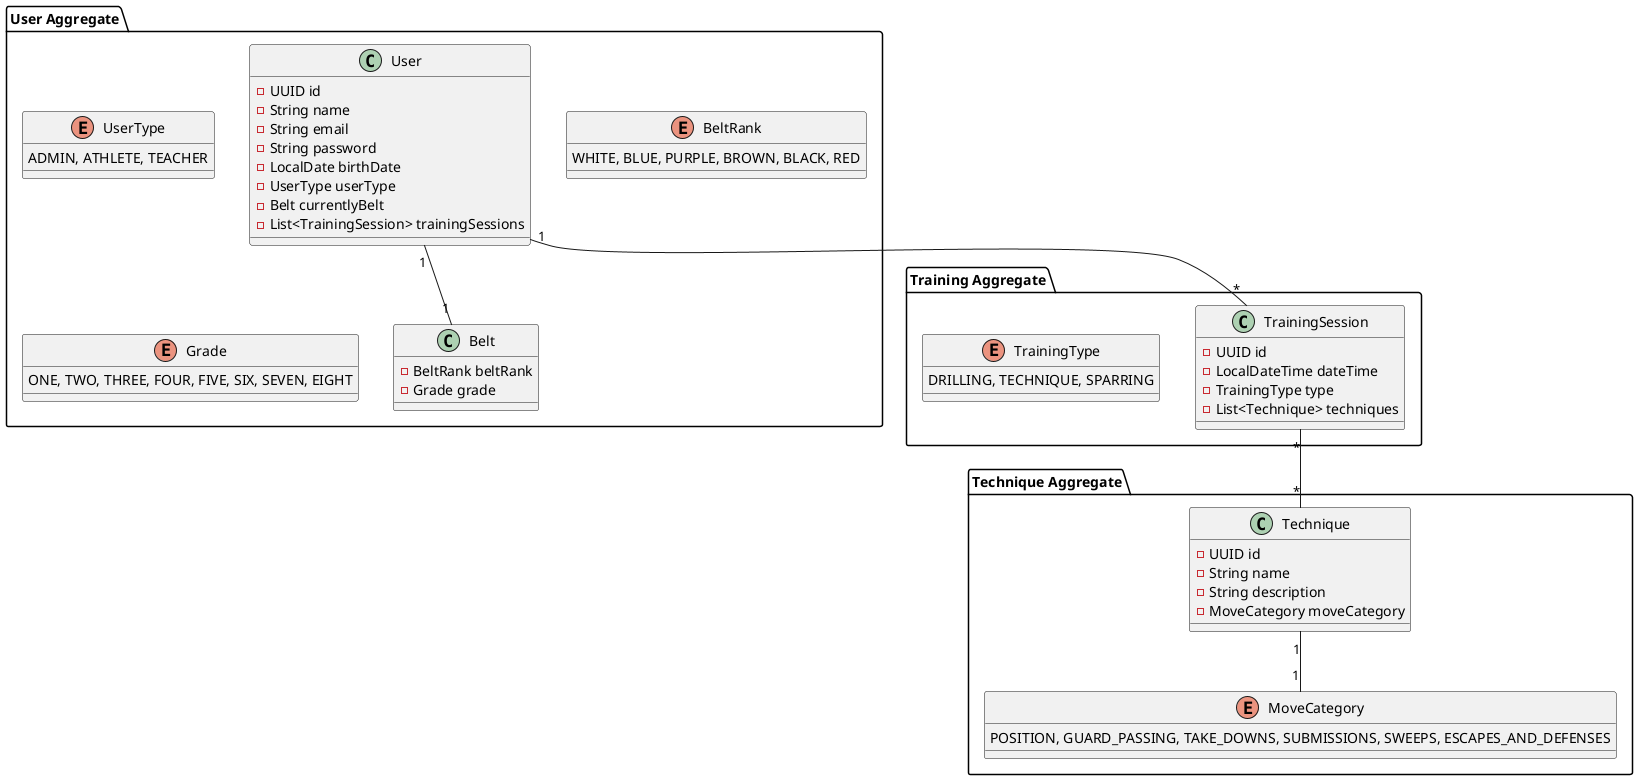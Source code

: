 @startuml

package "User Aggregate" {

    class User {
        - UUID id
        - String name
        - String email
        - String password
        - LocalDate birthDate
        - UserType userType
        - Belt currentlyBelt
        - List<TrainingSession> trainingSessions
    }

    class Belt {
        - BeltRank beltRank
        - Grade grade
    }

    enum UserType {
        ADMIN, ATHLETE, TEACHER
    }

    enum BeltRank {
        WHITE, BLUE, PURPLE, BROWN, BLACK, RED
    }

    enum Grade {
        ONE, TWO, THREE, FOUR, FIVE, SIX, SEVEN, EIGHT
    }
}

package "Training Aggregate" {

    class TrainingSession {
        - UUID id
        - LocalDateTime dateTime
        - TrainingType type
        - List<Technique> techniques
    }

    enum TrainingType {
        DRILLING, TECHNIQUE, SPARRING
    }
}
package "Technique Aggregate" {

    class Technique {
        - UUID id
        - String name
        - String description
        - MoveCategory moveCategory
    }

   enum MoveCategory {
        POSITION, GUARD_PASSING, TAKE_DOWNS, SUBMISSIONS, SWEEPS, ESCAPES_AND_DEFENSES
    }
}

User "1" -- "1" Belt
User "1" -- "*" TrainingSession
TrainingSession "*" -- "*" Technique
Technique "1" -- "1" MoveCategory

@enduml
